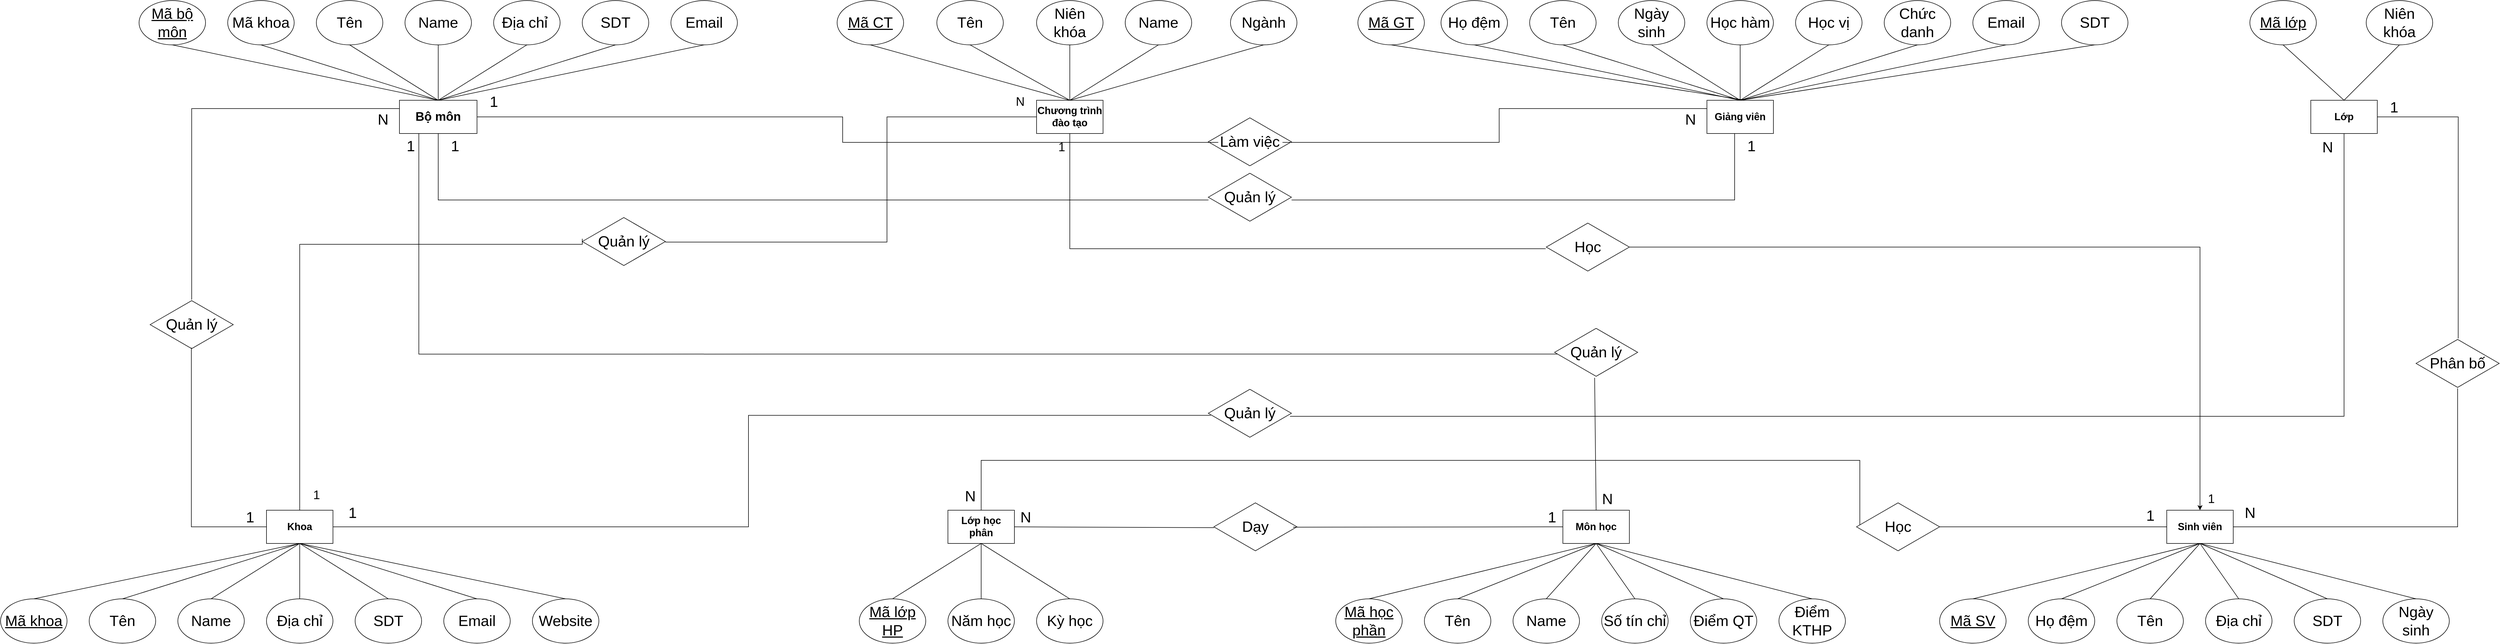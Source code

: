 <mxfile version="24.8.3">
  <diagram name="Page-1" id="62aRSg62YFkbO8juLPEJ">
    <mxGraphModel dx="3520" dy="1872" grid="1" gridSize="10" guides="1" tooltips="1" connect="1" arrows="1" fold="1" page="1" pageScale="1" pageWidth="2336" pageHeight="1654" math="0" shadow="0">
      <root>
        <mxCell id="0" />
        <mxCell id="1" parent="0" />
        <mxCell id="b-f71Pt-lCCgVgtc5k3X-14" value="&lt;h2&gt;Lớp&lt;/h2&gt;" style="rounded=0;whiteSpace=wrap;html=1;" vertex="1" parent="1">
          <mxGeometry x="4260" y="220" width="120" height="60" as="geometry" />
        </mxCell>
        <mxCell id="b-f71Pt-lCCgVgtc5k3X-203" style="edgeStyle=orthogonalEdgeStyle;shape=connector;rounded=0;orthogonalLoop=1;jettySize=auto;html=1;exitX=1;exitY=0.5;exitDx=0;exitDy=0;strokeColor=default;align=center;verticalAlign=middle;fontFamily=Helvetica;fontSize=27;fontColor=default;labelBackgroundColor=default;autosize=1;resizable=0;endArrow=none;endFill=0;" edge="1" parent="1" source="b-f71Pt-lCCgVgtc5k3X-15" target="b-f71Pt-lCCgVgtc5k3X-202">
          <mxGeometry relative="1" as="geometry" />
        </mxCell>
        <mxCell id="b-f71Pt-lCCgVgtc5k3X-211" style="shape=connector;rounded=0;orthogonalLoop=1;jettySize=auto;html=1;exitX=0;exitY=0.5;exitDx=0;exitDy=0;strokeColor=default;align=center;verticalAlign=middle;fontFamily=Helvetica;fontSize=27;fontColor=default;labelBackgroundColor=default;autosize=1;resizable=0;endArrow=none;endFill=0;entryX=0.987;entryY=0.5;entryDx=0;entryDy=0;entryPerimeter=0;" edge="1" parent="1" source="b-f71Pt-lCCgVgtc5k3X-15" target="b-f71Pt-lCCgVgtc5k3X-207">
          <mxGeometry relative="1" as="geometry">
            <mxPoint x="3600" y="990" as="targetPoint" />
          </mxGeometry>
        </mxCell>
        <mxCell id="b-f71Pt-lCCgVgtc5k3X-15" value="&lt;h2&gt;Sinh viên&lt;/h2&gt;" style="rounded=0;whiteSpace=wrap;html=1;" vertex="1" parent="1">
          <mxGeometry x="4000" y="960" width="120" height="60" as="geometry" />
        </mxCell>
        <mxCell id="b-f71Pt-lCCgVgtc5k3X-210" style="shape=connector;rounded=0;orthogonalLoop=1;jettySize=auto;html=1;exitX=0.5;exitY=0;exitDx=0;exitDy=0;strokeColor=default;align=center;verticalAlign=middle;fontFamily=Helvetica;fontSize=27;fontColor=default;labelBackgroundColor=default;autosize=1;resizable=0;endArrow=none;endFill=0;entryX=0.04;entryY=0.544;entryDx=0;entryDy=0;entryPerimeter=0;edgeStyle=orthogonalEdgeStyle;" edge="1" parent="1" source="b-f71Pt-lCCgVgtc5k3X-21" target="b-f71Pt-lCCgVgtc5k3X-207">
          <mxGeometry relative="1" as="geometry">
            <mxPoint x="3420" y="1000" as="targetPoint" />
            <Array as="points">
              <mxPoint x="1860" y="870" />
              <mxPoint x="3446" y="870" />
            </Array>
          </mxGeometry>
        </mxCell>
        <mxCell id="b-f71Pt-lCCgVgtc5k3X-16" value="&lt;h2&gt;Môn học&lt;/h2&gt;" style="rounded=0;whiteSpace=wrap;html=1;" vertex="1" parent="1">
          <mxGeometry x="2910" y="960" width="120" height="60" as="geometry" />
        </mxCell>
        <mxCell id="b-f71Pt-lCCgVgtc5k3X-236" style="edgeStyle=orthogonalEdgeStyle;shape=connector;rounded=0;orthogonalLoop=1;jettySize=auto;html=1;exitX=0;exitY=0.25;exitDx=0;exitDy=0;strokeColor=default;align=center;verticalAlign=middle;fontFamily=Helvetica;fontSize=27;fontColor=default;labelBackgroundColor=default;autosize=1;resizable=0;endArrow=none;endFill=0;" edge="1" parent="1" source="b-f71Pt-lCCgVgtc5k3X-17" target="b-f71Pt-lCCgVgtc5k3X-234">
          <mxGeometry relative="1" as="geometry" />
        </mxCell>
        <mxCell id="b-f71Pt-lCCgVgtc5k3X-17" value="&lt;h1 style=&quot;font-size: 22px;&quot;&gt;Bộ môn&lt;/h1&gt;" style="rounded=0;whiteSpace=wrap;html=1;fontSize=22;" vertex="1" parent="1">
          <mxGeometry x="810" y="220" width="140" height="60" as="geometry" />
        </mxCell>
        <mxCell id="b-f71Pt-lCCgVgtc5k3X-19" value="&lt;h2&gt;Chương trình đào tạo&lt;/h2&gt;" style="rounded=0;whiteSpace=wrap;html=1;" vertex="1" parent="1">
          <mxGeometry x="1960" y="220" width="120" height="60" as="geometry" />
        </mxCell>
        <mxCell id="b-f71Pt-lCCgVgtc5k3X-20" value="&lt;h2&gt;Giảng viên&lt;/h2&gt;" style="rounded=0;whiteSpace=wrap;html=1;" vertex="1" parent="1">
          <mxGeometry x="3170" y="220" width="120" height="60" as="geometry" />
        </mxCell>
        <mxCell id="b-f71Pt-lCCgVgtc5k3X-21" value="&lt;h2&gt;Lớp học phân&lt;/h2&gt;" style="rounded=0;whiteSpace=wrap;html=1;" vertex="1" parent="1">
          <mxGeometry x="1800" y="960" width="120" height="60" as="geometry" />
        </mxCell>
        <mxCell id="b-f71Pt-lCCgVgtc5k3X-22" value="&lt;h2&gt;Khoa&lt;/h2&gt;" style="rounded=0;whiteSpace=wrap;html=1;" vertex="1" parent="1">
          <mxGeometry x="570" y="960" width="120" height="60" as="geometry" />
        </mxCell>
        <mxCell id="b-f71Pt-lCCgVgtc5k3X-24" value="Name" style="ellipse;whiteSpace=wrap;html=1;verticalAlign=middle;fontSize=27;fontStyle=0" vertex="1" parent="1">
          <mxGeometry x="820" y="40" width="120" height="80" as="geometry" />
        </mxCell>
        <mxCell id="b-f71Pt-lCCgVgtc5k3X-49" style="edgeStyle=none;rounded=0;orthogonalLoop=1;jettySize=auto;html=1;exitX=0.5;exitY=1;exitDx=0;exitDy=0;entryX=0.5;entryY=0;entryDx=0;entryDy=0;endArrow=none;endFill=0;startArrow=none;startFill=0;" edge="1" parent="1" source="b-f71Pt-lCCgVgtc5k3X-25" target="b-f71Pt-lCCgVgtc5k3X-17">
          <mxGeometry relative="1" as="geometry" />
        </mxCell>
        <mxCell id="b-f71Pt-lCCgVgtc5k3X-25" value="Mã khoa" style="ellipse;whiteSpace=wrap;html=1;verticalAlign=middle;fontSize=27;fontStyle=0" vertex="1" parent="1">
          <mxGeometry x="500" y="40" width="120" height="80" as="geometry" />
        </mxCell>
        <mxCell id="b-f71Pt-lCCgVgtc5k3X-26" value="Mã bộ môn" style="ellipse;whiteSpace=wrap;html=1;verticalAlign=middle;fontSize=27;fontStyle=4" vertex="1" parent="1">
          <mxGeometry x="340" y="40" width="120" height="80" as="geometry" />
        </mxCell>
        <mxCell id="b-f71Pt-lCCgVgtc5k3X-48" style="edgeStyle=none;rounded=0;orthogonalLoop=1;jettySize=auto;html=1;exitX=0.5;exitY=1;exitDx=0;exitDy=0;endArrow=none;endFill=0;startArrow=none;startFill=0;" edge="1" parent="1" source="b-f71Pt-lCCgVgtc5k3X-27">
          <mxGeometry relative="1" as="geometry">
            <mxPoint x="880" y="220" as="targetPoint" />
          </mxGeometry>
        </mxCell>
        <mxCell id="b-f71Pt-lCCgVgtc5k3X-27" value="Tên" style="ellipse;whiteSpace=wrap;html=1;verticalAlign=middle;fontSize=27;fontStyle=0" vertex="1" parent="1">
          <mxGeometry x="660" y="40" width="120" height="80" as="geometry" />
        </mxCell>
        <mxCell id="b-f71Pt-lCCgVgtc5k3X-28" value="Địa chỉ&amp;nbsp;" style="ellipse;whiteSpace=wrap;html=1;verticalAlign=middle;fontSize=27;fontStyle=0" vertex="1" parent="1">
          <mxGeometry x="980" y="40" width="120" height="80" as="geometry" />
        </mxCell>
        <mxCell id="b-f71Pt-lCCgVgtc5k3X-29" value="Email" style="ellipse;whiteSpace=wrap;html=1;verticalAlign=middle;fontSize=27;fontStyle=0" vertex="1" parent="1">
          <mxGeometry x="1300" y="40" width="120" height="80" as="geometry" />
        </mxCell>
        <mxCell id="b-f71Pt-lCCgVgtc5k3X-47" style="edgeStyle=none;rounded=0;orthogonalLoop=1;jettySize=auto;html=1;exitX=0.5;exitY=1;exitDx=0;exitDy=0;entryX=0.5;entryY=0;entryDx=0;entryDy=0;startArrow=none;startFill=0;endArrow=none;endFill=0;" edge="1" parent="1" source="b-f71Pt-lCCgVgtc5k3X-30" target="b-f71Pt-lCCgVgtc5k3X-17">
          <mxGeometry relative="1" as="geometry" />
        </mxCell>
        <mxCell id="b-f71Pt-lCCgVgtc5k3X-30" value="SDT" style="ellipse;whiteSpace=wrap;html=1;verticalAlign=middle;fontSize=27;fontStyle=0" vertex="1" parent="1">
          <mxGeometry x="1140" y="40" width="120" height="80" as="geometry" />
        </mxCell>
        <mxCell id="b-f71Pt-lCCgVgtc5k3X-41" value="" style="endArrow=none;html=1;rounded=0;entryX=0.5;entryY=1;entryDx=0;entryDy=0;exitX=0.5;exitY=0;exitDx=0;exitDy=0;endFill=0;startArrow=none;startFill=0;" edge="1" parent="1" source="b-f71Pt-lCCgVgtc5k3X-17" target="b-f71Pt-lCCgVgtc5k3X-29">
          <mxGeometry width="50" height="50" relative="1" as="geometry">
            <mxPoint x="1050" y="240" as="sourcePoint" />
            <mxPoint x="1100" y="190" as="targetPoint" />
          </mxGeometry>
        </mxCell>
        <mxCell id="b-f71Pt-lCCgVgtc5k3X-44" value="" style="endArrow=none;html=1;rounded=0;entryX=0.5;entryY=1;entryDx=0;entryDy=0;exitX=0.5;exitY=0;exitDx=0;exitDy=0;endFill=0;startArrow=none;startFill=0;" edge="1" parent="1" source="b-f71Pt-lCCgVgtc5k3X-17" target="b-f71Pt-lCCgVgtc5k3X-24">
          <mxGeometry width="50" height="50" relative="1" as="geometry">
            <mxPoint x="1060" y="310" as="sourcePoint" />
            <mxPoint x="1110" y="260" as="targetPoint" />
          </mxGeometry>
        </mxCell>
        <mxCell id="b-f71Pt-lCCgVgtc5k3X-45" value="" style="endArrow=none;html=1;rounded=0;exitX=0.5;exitY=0;exitDx=0;exitDy=0;entryX=0.5;entryY=1;entryDx=0;entryDy=0;endFill=0;startArrow=none;startFill=0;" edge="1" parent="1" source="b-f71Pt-lCCgVgtc5k3X-17" target="b-f71Pt-lCCgVgtc5k3X-28">
          <mxGeometry width="50" height="50" relative="1" as="geometry">
            <mxPoint x="1020" y="140" as="sourcePoint" />
            <mxPoint x="1070" y="90" as="targetPoint" />
          </mxGeometry>
        </mxCell>
        <mxCell id="b-f71Pt-lCCgVgtc5k3X-50" style="edgeStyle=none;rounded=0;orthogonalLoop=1;jettySize=auto;html=1;exitX=0.5;exitY=1;exitDx=0;exitDy=0;endArrow=none;endFill=0;" edge="1" parent="1" source="b-f71Pt-lCCgVgtc5k3X-26">
          <mxGeometry relative="1" as="geometry">
            <mxPoint x="880" y="220" as="targetPoint" />
          </mxGeometry>
        </mxCell>
        <mxCell id="b-f71Pt-lCCgVgtc5k3X-64" style="edgeStyle=none;rounded=0;orthogonalLoop=1;jettySize=auto;html=1;exitX=0.5;exitY=1;exitDx=0;exitDy=0;entryX=0.5;entryY=0;entryDx=0;entryDy=0;endArrow=none;endFill=0;" edge="1" parent="1" source="b-f71Pt-lCCgVgtc5k3X-54" target="b-f71Pt-lCCgVgtc5k3X-19">
          <mxGeometry relative="1" as="geometry" />
        </mxCell>
        <mxCell id="b-f71Pt-lCCgVgtc5k3X-54" value="Ngành" style="ellipse;whiteSpace=wrap;html=1;fontSize=27;" vertex="1" parent="1">
          <mxGeometry x="2310" y="40" width="120" height="80" as="geometry" />
        </mxCell>
        <mxCell id="b-f71Pt-lCCgVgtc5k3X-58" style="edgeStyle=none;rounded=0;orthogonalLoop=1;jettySize=auto;html=1;exitX=0.5;exitY=1;exitDx=0;exitDy=0;endArrow=none;endFill=0;" edge="1" parent="1" source="b-f71Pt-lCCgVgtc5k3X-55">
          <mxGeometry relative="1" as="geometry">
            <mxPoint x="2020" y="220" as="targetPoint" />
          </mxGeometry>
        </mxCell>
        <mxCell id="b-f71Pt-lCCgVgtc5k3X-55" value="Mã CT" style="ellipse;whiteSpace=wrap;html=1;fontSize=27;fontStyle=4" vertex="1" parent="1">
          <mxGeometry x="1600" y="40" width="120" height="80" as="geometry" />
        </mxCell>
        <mxCell id="b-f71Pt-lCCgVgtc5k3X-63" style="edgeStyle=none;rounded=0;orthogonalLoop=1;jettySize=auto;html=1;exitX=0.5;exitY=1;exitDx=0;exitDy=0;endArrow=none;endFill=0;" edge="1" parent="1" source="b-f71Pt-lCCgVgtc5k3X-56">
          <mxGeometry relative="1" as="geometry">
            <mxPoint x="2020" y="220" as="targetPoint" />
          </mxGeometry>
        </mxCell>
        <mxCell id="b-f71Pt-lCCgVgtc5k3X-56" value="Name" style="ellipse;whiteSpace=wrap;html=1;fontSize=27;" vertex="1" parent="1">
          <mxGeometry x="2120" y="40" width="120" height="80" as="geometry" />
        </mxCell>
        <mxCell id="b-f71Pt-lCCgVgtc5k3X-62" style="edgeStyle=none;rounded=0;orthogonalLoop=1;jettySize=auto;html=1;exitX=0.5;exitY=1;exitDx=0;exitDy=0;entryX=0.5;entryY=0;entryDx=0;entryDy=0;endArrow=none;endFill=0;" edge="1" parent="1" source="b-f71Pt-lCCgVgtc5k3X-57" target="b-f71Pt-lCCgVgtc5k3X-19">
          <mxGeometry relative="1" as="geometry">
            <mxPoint x="1950" y="220" as="targetPoint" />
          </mxGeometry>
        </mxCell>
        <mxCell id="b-f71Pt-lCCgVgtc5k3X-57" value="Tên" style="ellipse;whiteSpace=wrap;html=1;fontSize=27;" vertex="1" parent="1">
          <mxGeometry x="1780" y="40" width="120" height="80" as="geometry" />
        </mxCell>
        <mxCell id="b-f71Pt-lCCgVgtc5k3X-65" value="Học hàm" style="ellipse;whiteSpace=wrap;html=1;fontSize=27;" vertex="1" parent="1">
          <mxGeometry x="3170" y="40" width="120" height="80" as="geometry" />
        </mxCell>
        <mxCell id="b-f71Pt-lCCgVgtc5k3X-66" style="edgeStyle=none;rounded=0;orthogonalLoop=1;jettySize=auto;html=1;exitX=0.5;exitY=1;exitDx=0;exitDy=0;entryX=0.5;entryY=0;entryDx=0;entryDy=0;endArrow=none;endFill=0;startArrow=none;startFill=0;" edge="1" parent="1" source="b-f71Pt-lCCgVgtc5k3X-67">
          <mxGeometry relative="1" as="geometry">
            <mxPoint x="3230" y="220" as="targetPoint" />
          </mxGeometry>
        </mxCell>
        <mxCell id="b-f71Pt-lCCgVgtc5k3X-67" value="Tên" style="ellipse;whiteSpace=wrap;html=1;fontSize=27;" vertex="1" parent="1">
          <mxGeometry x="2850" y="40" width="120" height="80" as="geometry" />
        </mxCell>
        <mxCell id="b-f71Pt-lCCgVgtc5k3X-68" value="Họ đệm" style="ellipse;whiteSpace=wrap;html=1;fontSize=27;" vertex="1" parent="1">
          <mxGeometry x="2690" y="40" width="120" height="80" as="geometry" />
        </mxCell>
        <mxCell id="b-f71Pt-lCCgVgtc5k3X-69" style="edgeStyle=none;rounded=0;orthogonalLoop=1;jettySize=auto;html=1;exitX=0.5;exitY=1;exitDx=0;exitDy=0;endArrow=none;endFill=0;startArrow=none;startFill=0;" edge="1" parent="1" source="b-f71Pt-lCCgVgtc5k3X-70">
          <mxGeometry relative="1" as="geometry">
            <mxPoint x="3230" y="220" as="targetPoint" />
          </mxGeometry>
        </mxCell>
        <mxCell id="b-f71Pt-lCCgVgtc5k3X-70" value="Ngày sinh" style="ellipse;whiteSpace=wrap;html=1;fontSize=27;" vertex="1" parent="1">
          <mxGeometry x="3010" y="40" width="120" height="80" as="geometry" />
        </mxCell>
        <mxCell id="b-f71Pt-lCCgVgtc5k3X-71" value="Học vị" style="ellipse;whiteSpace=wrap;html=1;fontSize=27;" vertex="1" parent="1">
          <mxGeometry x="3330" y="40" width="120" height="80" as="geometry" />
        </mxCell>
        <mxCell id="b-f71Pt-lCCgVgtc5k3X-72" value="Email" style="ellipse;whiteSpace=wrap;html=1;fontSize=27;" vertex="1" parent="1">
          <mxGeometry x="3650" y="40" width="120" height="80" as="geometry" />
        </mxCell>
        <mxCell id="b-f71Pt-lCCgVgtc5k3X-73" style="edgeStyle=none;rounded=0;orthogonalLoop=1;jettySize=auto;html=1;exitX=0.5;exitY=1;exitDx=0;exitDy=0;entryX=0.5;entryY=0;entryDx=0;entryDy=0;startArrow=none;startFill=0;endArrow=none;endFill=0;" edge="1" parent="1" source="b-f71Pt-lCCgVgtc5k3X-74">
          <mxGeometry relative="1" as="geometry">
            <mxPoint x="3230" y="220" as="targetPoint" />
          </mxGeometry>
        </mxCell>
        <mxCell id="b-f71Pt-lCCgVgtc5k3X-74" value="Chức danh" style="ellipse;whiteSpace=wrap;html=1;fontSize=27;" vertex="1" parent="1">
          <mxGeometry x="3490" y="40" width="120" height="80" as="geometry" />
        </mxCell>
        <mxCell id="b-f71Pt-lCCgVgtc5k3X-75" value="" style="endArrow=none;html=1;rounded=0;entryX=0.5;entryY=1;entryDx=0;entryDy=0;exitX=0.5;exitY=0;exitDx=0;exitDy=0;endFill=0;startArrow=none;startFill=0;" edge="1" parent="1" target="b-f71Pt-lCCgVgtc5k3X-72">
          <mxGeometry width="50" height="50" relative="1" as="geometry">
            <mxPoint x="3230" y="220" as="sourcePoint" />
            <mxPoint x="3450" y="190" as="targetPoint" />
          </mxGeometry>
        </mxCell>
        <mxCell id="b-f71Pt-lCCgVgtc5k3X-76" value="" style="endArrow=none;html=1;rounded=0;entryX=0.5;entryY=1;entryDx=0;entryDy=0;exitX=0.5;exitY=0;exitDx=0;exitDy=0;endFill=0;startArrow=none;startFill=0;" edge="1" parent="1" target="b-f71Pt-lCCgVgtc5k3X-65">
          <mxGeometry width="50" height="50" relative="1" as="geometry">
            <mxPoint x="3230" y="220" as="sourcePoint" />
            <mxPoint x="3460" y="260" as="targetPoint" />
          </mxGeometry>
        </mxCell>
        <mxCell id="b-f71Pt-lCCgVgtc5k3X-77" value="" style="endArrow=none;html=1;rounded=0;exitX=0.5;exitY=0;exitDx=0;exitDy=0;entryX=0.5;entryY=1;entryDx=0;entryDy=0;endFill=0;startArrow=none;startFill=0;" edge="1" parent="1" target="b-f71Pt-lCCgVgtc5k3X-71">
          <mxGeometry width="50" height="50" relative="1" as="geometry">
            <mxPoint x="3230" y="220" as="sourcePoint" />
            <mxPoint x="3420" y="90" as="targetPoint" />
          </mxGeometry>
        </mxCell>
        <mxCell id="b-f71Pt-lCCgVgtc5k3X-78" style="edgeStyle=none;rounded=0;orthogonalLoop=1;jettySize=auto;html=1;exitX=0.5;exitY=1;exitDx=0;exitDy=0;endArrow=none;endFill=0;" edge="1" parent="1" source="b-f71Pt-lCCgVgtc5k3X-68">
          <mxGeometry relative="1" as="geometry">
            <mxPoint x="3230" y="220" as="targetPoint" />
          </mxGeometry>
        </mxCell>
        <mxCell id="b-f71Pt-lCCgVgtc5k3X-82" style="edgeStyle=none;rounded=0;orthogonalLoop=1;jettySize=auto;html=1;exitX=0.5;exitY=1;exitDx=0;exitDy=0;endArrow=none;endFill=0;" edge="1" parent="1" source="b-f71Pt-lCCgVgtc5k3X-79">
          <mxGeometry relative="1" as="geometry">
            <mxPoint x="3230" y="220" as="targetPoint" />
          </mxGeometry>
        </mxCell>
        <mxCell id="b-f71Pt-lCCgVgtc5k3X-79" value="SDT" style="ellipse;whiteSpace=wrap;html=1;fontSize=27;" vertex="1" parent="1">
          <mxGeometry x="3810" y="40" width="120" height="80" as="geometry" />
        </mxCell>
        <mxCell id="b-f71Pt-lCCgVgtc5k3X-81" style="edgeStyle=none;rounded=0;orthogonalLoop=1;jettySize=auto;html=1;exitX=0.5;exitY=1;exitDx=0;exitDy=0;endArrow=none;endFill=0;" edge="1" parent="1" source="b-f71Pt-lCCgVgtc5k3X-80">
          <mxGeometry relative="1" as="geometry">
            <mxPoint x="3240" y="220" as="targetPoint" />
          </mxGeometry>
        </mxCell>
        <mxCell id="b-f71Pt-lCCgVgtc5k3X-80" value="Mã GT" style="ellipse;whiteSpace=wrap;html=1;fontSize=27;fontStyle=4" vertex="1" parent="1">
          <mxGeometry x="2540" y="40" width="120" height="80" as="geometry" />
        </mxCell>
        <mxCell id="b-f71Pt-lCCgVgtc5k3X-113" value="Địa chỉ" style="ellipse;whiteSpace=wrap;html=1;fontSize=27;" vertex="1" parent="1">
          <mxGeometry x="570" y="1120" width="120" height="80" as="geometry" />
        </mxCell>
        <mxCell id="b-f71Pt-lCCgVgtc5k3X-114" style="edgeStyle=none;rounded=0;orthogonalLoop=1;jettySize=auto;html=1;exitX=0.5;exitY=0;exitDx=0;exitDy=0;entryX=0.5;entryY=0;entryDx=0;entryDy=0;endArrow=none;endFill=0;startArrow=none;startFill=0;" edge="1" parent="1" source="b-f71Pt-lCCgVgtc5k3X-115">
          <mxGeometry relative="1" as="geometry">
            <mxPoint x="630" y="1020" as="targetPoint" />
          </mxGeometry>
        </mxCell>
        <mxCell id="b-f71Pt-lCCgVgtc5k3X-115" value="Tên" style="ellipse;whiteSpace=wrap;html=1;fontSize=27;" vertex="1" parent="1">
          <mxGeometry x="250" y="1120" width="120" height="80" as="geometry" />
        </mxCell>
        <mxCell id="b-f71Pt-lCCgVgtc5k3X-116" value="Mã khoa" style="ellipse;whiteSpace=wrap;html=1;fontSize=27;fontStyle=4" vertex="1" parent="1">
          <mxGeometry x="90" y="1120" width="120" height="80" as="geometry" />
        </mxCell>
        <mxCell id="b-f71Pt-lCCgVgtc5k3X-117" style="edgeStyle=none;rounded=0;orthogonalLoop=1;jettySize=auto;html=1;exitX=0.5;exitY=0;exitDx=0;exitDy=0;endArrow=none;endFill=0;startArrow=none;startFill=0;" edge="1" parent="1" source="b-f71Pt-lCCgVgtc5k3X-118">
          <mxGeometry relative="1" as="geometry">
            <mxPoint x="630" y="1020" as="targetPoint" />
          </mxGeometry>
        </mxCell>
        <mxCell id="b-f71Pt-lCCgVgtc5k3X-118" value="Name" style="ellipse;whiteSpace=wrap;html=1;fontSize=27;" vertex="1" parent="1">
          <mxGeometry x="410" y="1120" width="120" height="80" as="geometry" />
        </mxCell>
        <mxCell id="b-f71Pt-lCCgVgtc5k3X-119" value="SDT" style="ellipse;whiteSpace=wrap;html=1;fontSize=27;" vertex="1" parent="1">
          <mxGeometry x="730" y="1120" width="120" height="80" as="geometry" />
        </mxCell>
        <mxCell id="b-f71Pt-lCCgVgtc5k3X-120" value="Website" style="ellipse;whiteSpace=wrap;html=1;fontSize=27;" vertex="1" parent="1">
          <mxGeometry x="1050" y="1120" width="120" height="80" as="geometry" />
        </mxCell>
        <mxCell id="b-f71Pt-lCCgVgtc5k3X-121" style="edgeStyle=none;rounded=0;orthogonalLoop=1;jettySize=auto;html=1;exitX=0.5;exitY=0;exitDx=0;exitDy=0;entryX=0.5;entryY=0;entryDx=0;entryDy=0;startArrow=none;startFill=0;endArrow=none;endFill=0;" edge="1" parent="1" source="b-f71Pt-lCCgVgtc5k3X-122">
          <mxGeometry relative="1" as="geometry">
            <mxPoint x="630" y="1020" as="targetPoint" />
          </mxGeometry>
        </mxCell>
        <mxCell id="b-f71Pt-lCCgVgtc5k3X-122" value="Email" style="ellipse;whiteSpace=wrap;html=1;fontSize=27;" vertex="1" parent="1">
          <mxGeometry x="890" y="1120" width="120" height="80" as="geometry" />
        </mxCell>
        <mxCell id="b-f71Pt-lCCgVgtc5k3X-123" value="" style="endArrow=none;html=1;rounded=0;entryX=0.5;entryY=0;entryDx=0;entryDy=0;exitX=0.5;exitY=0;exitDx=0;exitDy=0;endFill=0;startArrow=none;startFill=0;" edge="1" parent="1" target="b-f71Pt-lCCgVgtc5k3X-120">
          <mxGeometry width="50" height="50" relative="1" as="geometry">
            <mxPoint x="630" y="1020" as="sourcePoint" />
            <mxPoint x="850" y="990" as="targetPoint" />
          </mxGeometry>
        </mxCell>
        <mxCell id="b-f71Pt-lCCgVgtc5k3X-124" value="" style="endArrow=none;html=1;rounded=0;exitX=0.5;exitY=0;exitDx=0;exitDy=0;endFill=0;startArrow=none;startFill=0;" edge="1" parent="1">
          <mxGeometry width="50" height="50" relative="1" as="geometry">
            <mxPoint x="630" y="1020" as="sourcePoint" />
            <mxPoint x="630" y="1120" as="targetPoint" />
          </mxGeometry>
        </mxCell>
        <mxCell id="b-f71Pt-lCCgVgtc5k3X-125" value="" style="endArrow=none;html=1;rounded=0;exitX=0.5;exitY=0;exitDx=0;exitDy=0;entryX=0.5;entryY=0;entryDx=0;entryDy=0;endFill=0;startArrow=none;startFill=0;" edge="1" parent="1" target="b-f71Pt-lCCgVgtc5k3X-119">
          <mxGeometry width="50" height="50" relative="1" as="geometry">
            <mxPoint x="630" y="1020" as="sourcePoint" />
            <mxPoint x="820" y="890" as="targetPoint" />
          </mxGeometry>
        </mxCell>
        <mxCell id="b-f71Pt-lCCgVgtc5k3X-126" style="edgeStyle=none;rounded=0;orthogonalLoop=1;jettySize=auto;html=1;exitX=0.5;exitY=0;exitDx=0;exitDy=0;endArrow=none;endFill=0;" edge="1" parent="1" source="b-f71Pt-lCCgVgtc5k3X-116">
          <mxGeometry relative="1" as="geometry">
            <mxPoint x="630" y="1020" as="targetPoint" />
          </mxGeometry>
        </mxCell>
        <mxCell id="b-f71Pt-lCCgVgtc5k3X-130" style="edgeStyle=none;rounded=0;orthogonalLoop=1;jettySize=auto;html=1;exitX=0.5;exitY=1;exitDx=0;exitDy=0;endArrow=none;endFill=0;" edge="1" parent="1" source="b-f71Pt-lCCgVgtc5k3X-131">
          <mxGeometry relative="1" as="geometry">
            <mxPoint x="4320" y="220" as="targetPoint" />
          </mxGeometry>
        </mxCell>
        <mxCell id="b-f71Pt-lCCgVgtc5k3X-131" value="Niên khóa" style="ellipse;whiteSpace=wrap;html=1;fontSize=27;" vertex="1" parent="1">
          <mxGeometry x="4360" y="40" width="120" height="80" as="geometry" />
        </mxCell>
        <mxCell id="b-f71Pt-lCCgVgtc5k3X-132" style="edgeStyle=none;rounded=0;orthogonalLoop=1;jettySize=auto;html=1;exitX=0.5;exitY=1;exitDx=0;exitDy=0;entryX=0.5;entryY=0;entryDx=0;entryDy=0;endArrow=none;endFill=0;" edge="1" parent="1" source="b-f71Pt-lCCgVgtc5k3X-133">
          <mxGeometry relative="1" as="geometry">
            <mxPoint x="4320" y="220" as="targetPoint" />
          </mxGeometry>
        </mxCell>
        <mxCell id="b-f71Pt-lCCgVgtc5k3X-133" value="Mã lớp" style="ellipse;whiteSpace=wrap;html=1;fontSize=27;fontStyle=4" vertex="1" parent="1">
          <mxGeometry x="4150" y="40" width="120" height="80" as="geometry" />
        </mxCell>
        <mxCell id="b-f71Pt-lCCgVgtc5k3X-140" value="Năm học" style="ellipse;whiteSpace=wrap;html=1;fontSize=27;" vertex="1" parent="1">
          <mxGeometry x="1800" y="1120" width="120" height="80" as="geometry" />
        </mxCell>
        <mxCell id="b-f71Pt-lCCgVgtc5k3X-141" style="edgeStyle=none;rounded=0;orthogonalLoop=1;jettySize=auto;html=1;exitX=0.5;exitY=0;exitDx=0;exitDy=0;endArrow=none;endFill=0;startArrow=none;startFill=0;" edge="1" parent="1" source="b-f71Pt-lCCgVgtc5k3X-142">
          <mxGeometry relative="1" as="geometry">
            <mxPoint x="1860" y="1020" as="targetPoint" />
          </mxGeometry>
        </mxCell>
        <mxCell id="b-f71Pt-lCCgVgtc5k3X-142" value="Mã lớp HP" style="ellipse;whiteSpace=wrap;html=1;fontSize=27;fontStyle=4" vertex="1" parent="1">
          <mxGeometry x="1640" y="1120" width="120" height="80" as="geometry" />
        </mxCell>
        <mxCell id="b-f71Pt-lCCgVgtc5k3X-143" value="Kỳ học" style="ellipse;whiteSpace=wrap;html=1;fontSize=27;" vertex="1" parent="1">
          <mxGeometry x="1960" y="1120" width="120" height="80" as="geometry" />
        </mxCell>
        <mxCell id="b-f71Pt-lCCgVgtc5k3X-144" value="" style="endArrow=none;html=1;rounded=0;exitX=0.5;exitY=0;exitDx=0;exitDy=0;endFill=0;startArrow=none;startFill=0;" edge="1" parent="1">
          <mxGeometry width="50" height="50" relative="1" as="geometry">
            <mxPoint x="1860" y="1020" as="sourcePoint" />
            <mxPoint x="1860" y="1120" as="targetPoint" />
          </mxGeometry>
        </mxCell>
        <mxCell id="b-f71Pt-lCCgVgtc5k3X-145" value="" style="endArrow=none;html=1;rounded=0;exitX=0.5;exitY=0;exitDx=0;exitDy=0;entryX=0.5;entryY=0;entryDx=0;entryDy=0;endFill=0;startArrow=none;startFill=0;" edge="1" parent="1" target="b-f71Pt-lCCgVgtc5k3X-143">
          <mxGeometry width="50" height="50" relative="1" as="geometry">
            <mxPoint x="1860" y="1020" as="sourcePoint" />
            <mxPoint x="2050" y="890" as="targetPoint" />
          </mxGeometry>
        </mxCell>
        <mxCell id="b-f71Pt-lCCgVgtc5k3X-147" style="edgeStyle=none;rounded=0;orthogonalLoop=1;jettySize=auto;html=1;exitX=0.5;exitY=0;exitDx=0;exitDy=0;entryX=0.5;entryY=0;entryDx=0;entryDy=0;endArrow=none;endFill=0;startArrow=none;startFill=0;" edge="1" parent="1" source="b-f71Pt-lCCgVgtc5k3X-148">
          <mxGeometry relative="1" as="geometry">
            <mxPoint x="2970" y="1020" as="targetPoint" />
          </mxGeometry>
        </mxCell>
        <mxCell id="b-f71Pt-lCCgVgtc5k3X-148" value="Tên" style="ellipse;whiteSpace=wrap;html=1;fontSize=27;" vertex="1" parent="1">
          <mxGeometry x="2660" y="1120" width="120" height="80" as="geometry" />
        </mxCell>
        <mxCell id="b-f71Pt-lCCgVgtc5k3X-149" value="Mã học phần" style="ellipse;whiteSpace=wrap;html=1;fontSize=27;fontStyle=4" vertex="1" parent="1">
          <mxGeometry x="2500" y="1120" width="120" height="80" as="geometry" />
        </mxCell>
        <mxCell id="b-f71Pt-lCCgVgtc5k3X-150" style="edgeStyle=none;rounded=0;orthogonalLoop=1;jettySize=auto;html=1;exitX=0.5;exitY=0;exitDx=0;exitDy=0;endArrow=none;endFill=0;startArrow=none;startFill=0;" edge="1" parent="1" source="b-f71Pt-lCCgVgtc5k3X-151">
          <mxGeometry relative="1" as="geometry">
            <mxPoint x="2970" y="1020" as="targetPoint" />
          </mxGeometry>
        </mxCell>
        <mxCell id="b-f71Pt-lCCgVgtc5k3X-151" value="Name" style="ellipse;whiteSpace=wrap;html=1;fontSize=27;" vertex="1" parent="1">
          <mxGeometry x="2820" y="1120" width="120" height="80" as="geometry" />
        </mxCell>
        <mxCell id="b-f71Pt-lCCgVgtc5k3X-152" value="Số tín chỉ" style="ellipse;whiteSpace=wrap;html=1;fontSize=27;" vertex="1" parent="1">
          <mxGeometry x="2980" y="1120" width="120" height="80" as="geometry" />
        </mxCell>
        <mxCell id="b-f71Pt-lCCgVgtc5k3X-153" value="Điểm KTHP" style="ellipse;whiteSpace=wrap;html=1;fontSize=27;" vertex="1" parent="1">
          <mxGeometry x="3300" y="1120" width="120" height="80" as="geometry" />
        </mxCell>
        <mxCell id="b-f71Pt-lCCgVgtc5k3X-154" style="edgeStyle=none;rounded=0;orthogonalLoop=1;jettySize=auto;html=1;exitX=0.5;exitY=0;exitDx=0;exitDy=0;entryX=0.5;entryY=0;entryDx=0;entryDy=0;startArrow=none;startFill=0;endArrow=none;endFill=0;" edge="1" parent="1" source="b-f71Pt-lCCgVgtc5k3X-155">
          <mxGeometry relative="1" as="geometry">
            <mxPoint x="2970" y="1020" as="targetPoint" />
          </mxGeometry>
        </mxCell>
        <mxCell id="b-f71Pt-lCCgVgtc5k3X-155" value="Điểm QT" style="ellipse;whiteSpace=wrap;html=1;fontSize=27;" vertex="1" parent="1">
          <mxGeometry x="3140" y="1120" width="120" height="80" as="geometry" />
        </mxCell>
        <mxCell id="b-f71Pt-lCCgVgtc5k3X-156" value="" style="endArrow=none;html=1;rounded=0;entryX=0.5;entryY=0;entryDx=0;entryDy=0;exitX=0.5;exitY=0;exitDx=0;exitDy=0;endFill=0;startArrow=none;startFill=0;" edge="1" parent="1" target="b-f71Pt-lCCgVgtc5k3X-153">
          <mxGeometry width="50" height="50" relative="1" as="geometry">
            <mxPoint x="2970" y="1020" as="sourcePoint" />
            <mxPoint x="3190" y="990" as="targetPoint" />
          </mxGeometry>
        </mxCell>
        <mxCell id="b-f71Pt-lCCgVgtc5k3X-158" value="" style="endArrow=none;html=1;rounded=0;exitX=0.5;exitY=0;exitDx=0;exitDy=0;entryX=0.5;entryY=0;entryDx=0;entryDy=0;endFill=0;startArrow=none;startFill=0;" edge="1" parent="1" target="b-f71Pt-lCCgVgtc5k3X-152">
          <mxGeometry width="50" height="50" relative="1" as="geometry">
            <mxPoint x="2970" y="1020" as="sourcePoint" />
            <mxPoint x="3160" y="890" as="targetPoint" />
          </mxGeometry>
        </mxCell>
        <mxCell id="b-f71Pt-lCCgVgtc5k3X-159" style="edgeStyle=none;rounded=0;orthogonalLoop=1;jettySize=auto;html=1;exitX=0.5;exitY=0;exitDx=0;exitDy=0;endArrow=none;endFill=0;" edge="1" parent="1" source="b-f71Pt-lCCgVgtc5k3X-149">
          <mxGeometry relative="1" as="geometry">
            <mxPoint x="2970" y="1020" as="targetPoint" />
          </mxGeometry>
        </mxCell>
        <mxCell id="b-f71Pt-lCCgVgtc5k3X-160" style="edgeStyle=none;rounded=0;orthogonalLoop=1;jettySize=auto;html=1;exitX=0.5;exitY=0;exitDx=0;exitDy=0;entryX=0.5;entryY=0;entryDx=0;entryDy=0;endArrow=none;endFill=0;startArrow=none;startFill=0;" edge="1" parent="1" source="b-f71Pt-lCCgVgtc5k3X-161">
          <mxGeometry relative="1" as="geometry">
            <mxPoint x="4060" y="1020" as="targetPoint" />
          </mxGeometry>
        </mxCell>
        <mxCell id="b-f71Pt-lCCgVgtc5k3X-161" value="Họ đệm" style="ellipse;whiteSpace=wrap;html=1;fontSize=27;" vertex="1" parent="1">
          <mxGeometry x="3750" y="1120" width="120" height="80" as="geometry" />
        </mxCell>
        <mxCell id="b-f71Pt-lCCgVgtc5k3X-162" value="Mã SV" style="ellipse;whiteSpace=wrap;html=1;fontSize=27;fontStyle=4" vertex="1" parent="1">
          <mxGeometry x="3590" y="1120" width="120" height="80" as="geometry" />
        </mxCell>
        <mxCell id="b-f71Pt-lCCgVgtc5k3X-163" style="edgeStyle=none;rounded=0;orthogonalLoop=1;jettySize=auto;html=1;exitX=0.5;exitY=0;exitDx=0;exitDy=0;endArrow=none;endFill=0;startArrow=none;startFill=0;" edge="1" parent="1" source="b-f71Pt-lCCgVgtc5k3X-164">
          <mxGeometry relative="1" as="geometry">
            <mxPoint x="4060" y="1020" as="targetPoint" />
          </mxGeometry>
        </mxCell>
        <mxCell id="b-f71Pt-lCCgVgtc5k3X-164" value="Tên" style="ellipse;whiteSpace=wrap;html=1;fontSize=27;" vertex="1" parent="1">
          <mxGeometry x="3910" y="1120" width="120" height="80" as="geometry" />
        </mxCell>
        <mxCell id="b-f71Pt-lCCgVgtc5k3X-165" value="Địa chỉ" style="ellipse;whiteSpace=wrap;html=1;fontSize=27;" vertex="1" parent="1">
          <mxGeometry x="4070" y="1120" width="120" height="80" as="geometry" />
        </mxCell>
        <mxCell id="b-f71Pt-lCCgVgtc5k3X-166" value="Ngày sinh" style="ellipse;whiteSpace=wrap;html=1;fontSize=27;" vertex="1" parent="1">
          <mxGeometry x="4390" y="1120" width="120" height="80" as="geometry" />
        </mxCell>
        <mxCell id="b-f71Pt-lCCgVgtc5k3X-167" style="edgeStyle=none;rounded=0;orthogonalLoop=1;jettySize=auto;html=1;exitX=0.5;exitY=0;exitDx=0;exitDy=0;entryX=0.5;entryY=0;entryDx=0;entryDy=0;startArrow=none;startFill=0;endArrow=none;endFill=0;" edge="1" parent="1" source="b-f71Pt-lCCgVgtc5k3X-168">
          <mxGeometry relative="1" as="geometry">
            <mxPoint x="4060" y="1020" as="targetPoint" />
          </mxGeometry>
        </mxCell>
        <mxCell id="b-f71Pt-lCCgVgtc5k3X-168" value="SDT" style="ellipse;whiteSpace=wrap;html=1;fontSize=27;" vertex="1" parent="1">
          <mxGeometry x="4230" y="1120" width="120" height="80" as="geometry" />
        </mxCell>
        <mxCell id="b-f71Pt-lCCgVgtc5k3X-169" value="" style="endArrow=none;html=1;rounded=0;entryX=0.5;entryY=0;entryDx=0;entryDy=0;exitX=0.5;exitY=0;exitDx=0;exitDy=0;endFill=0;startArrow=none;startFill=0;" edge="1" parent="1" target="b-f71Pt-lCCgVgtc5k3X-166">
          <mxGeometry width="50" height="50" relative="1" as="geometry">
            <mxPoint x="4060" y="1020" as="sourcePoint" />
            <mxPoint x="4280" y="990" as="targetPoint" />
          </mxGeometry>
        </mxCell>
        <mxCell id="b-f71Pt-lCCgVgtc5k3X-170" value="" style="endArrow=none;html=1;rounded=0;exitX=0.5;exitY=0;exitDx=0;exitDy=0;entryX=0.5;entryY=0;entryDx=0;entryDy=0;endFill=0;startArrow=none;startFill=0;" edge="1" parent="1" target="b-f71Pt-lCCgVgtc5k3X-165">
          <mxGeometry width="50" height="50" relative="1" as="geometry">
            <mxPoint x="4060" y="1020" as="sourcePoint" />
            <mxPoint x="4250" y="890" as="targetPoint" />
          </mxGeometry>
        </mxCell>
        <mxCell id="b-f71Pt-lCCgVgtc5k3X-171" style="edgeStyle=none;rounded=0;orthogonalLoop=1;jettySize=auto;html=1;exitX=0.5;exitY=0;exitDx=0;exitDy=0;endArrow=none;endFill=0;" edge="1" parent="1" source="b-f71Pt-lCCgVgtc5k3X-162">
          <mxGeometry relative="1" as="geometry">
            <mxPoint x="4060" y="1020" as="targetPoint" />
          </mxGeometry>
        </mxCell>
        <mxCell id="b-f71Pt-lCCgVgtc5k3X-174" value="" style="edgeStyle=none;rounded=0;orthogonalLoop=1;jettySize=auto;html=1;endArrow=none;endFill=0;" edge="1" parent="1" source="b-f71Pt-lCCgVgtc5k3X-173" target="b-f71Pt-lCCgVgtc5k3X-19">
          <mxGeometry relative="1" as="geometry" />
        </mxCell>
        <mxCell id="b-f71Pt-lCCgVgtc5k3X-173" value="Niên khóa" style="ellipse;whiteSpace=wrap;html=1;fontSize=27;" vertex="1" parent="1">
          <mxGeometry x="1960" y="40" width="120" height="80" as="geometry" />
        </mxCell>
        <mxCell id="b-f71Pt-lCCgVgtc5k3X-177" style="edgeStyle=orthogonalEdgeStyle;rounded=0;orthogonalLoop=1;jettySize=auto;html=1;exitX=1;exitY=0.5;exitDx=0;exitDy=0;entryX=0.5;entryY=0;entryDx=0;entryDy=0;" edge="1" parent="1" source="b-f71Pt-lCCgVgtc5k3X-178" target="b-f71Pt-lCCgVgtc5k3X-15">
          <mxGeometry relative="1" as="geometry">
            <mxPoint x="2680" y="600" as="sourcePoint" />
          </mxGeometry>
        </mxCell>
        <mxCell id="b-f71Pt-lCCgVgtc5k3X-178" value="Học" style="html=1;whiteSpace=wrap;aspect=fixed;shape=isoRectangle;fontSize=27;" vertex="1" parent="1">
          <mxGeometry x="2880" y="440" width="150" height="90" as="geometry" />
        </mxCell>
        <mxCell id="b-f71Pt-lCCgVgtc5k3X-181" value="1" style="text;html=1;align=center;verticalAlign=middle;resizable=0;points=[];autosize=1;strokeColor=none;fillColor=none;fontSize=22;" vertex="1" parent="1">
          <mxGeometry x="1985" y="285" width="40" height="40" as="geometry" />
        </mxCell>
        <mxCell id="b-f71Pt-lCCgVgtc5k3X-182" value="1" style="text;html=1;align=center;verticalAlign=middle;resizable=0;points=[];autosize=1;strokeColor=none;fillColor=none;fontSize=22;" vertex="1" parent="1">
          <mxGeometry x="4060" y="920" width="40" height="40" as="geometry" />
        </mxCell>
        <mxCell id="b-f71Pt-lCCgVgtc5k3X-183" value="Quản lý" style="html=1;whiteSpace=wrap;aspect=fixed;shape=isoRectangle;fontSize=27;" vertex="1" parent="1">
          <mxGeometry x="1140" y="430" width="150" height="90" as="geometry" />
        </mxCell>
        <mxCell id="b-f71Pt-lCCgVgtc5k3X-185" style="edgeStyle=orthogonalEdgeStyle;rounded=0;orthogonalLoop=1;jettySize=auto;html=1;exitX=0;exitY=0.5;exitDx=0;exitDy=0;entryX=1;entryY=0.511;entryDx=0;entryDy=0;entryPerimeter=0;endArrow=none;endFill=0;" edge="1" parent="1" source="b-f71Pt-lCCgVgtc5k3X-19" target="b-f71Pt-lCCgVgtc5k3X-183">
          <mxGeometry relative="1" as="geometry">
            <Array as="points">
              <mxPoint x="1690" y="250" />
              <mxPoint x="1690" y="476" />
            </Array>
          </mxGeometry>
        </mxCell>
        <mxCell id="b-f71Pt-lCCgVgtc5k3X-186" value="1" style="text;html=1;align=center;verticalAlign=middle;resizable=0;points=[];autosize=1;strokeColor=none;fillColor=none;fontFamily=Helvetica;fontSize=22;fontColor=default;" vertex="1" parent="1">
          <mxGeometry x="640" y="913" width="40" height="40" as="geometry" />
        </mxCell>
        <mxCell id="b-f71Pt-lCCgVgtc5k3X-187" value="N" style="text;html=1;align=center;verticalAlign=middle;resizable=0;points=[];autosize=1;strokeColor=none;fillColor=none;fontFamily=Helvetica;fontSize=22;fontColor=default;" vertex="1" parent="1">
          <mxGeometry x="1910" y="203" width="40" height="40" as="geometry" />
        </mxCell>
        <mxCell id="b-f71Pt-lCCgVgtc5k3X-191" style="edgeStyle=orthogonalEdgeStyle;shape=connector;rounded=0;orthogonalLoop=1;jettySize=auto;html=1;exitX=0.5;exitY=1;exitDx=0;exitDy=0;entryX=-0.007;entryY=0.533;entryDx=0;entryDy=0;entryPerimeter=0;strokeColor=default;align=center;verticalAlign=middle;fontFamily=Helvetica;fontSize=22;fontColor=default;labelBackgroundColor=default;autosize=1;resizable=0;endArrow=none;endFill=0;" edge="1" parent="1" source="b-f71Pt-lCCgVgtc5k3X-19" target="b-f71Pt-lCCgVgtc5k3X-178">
          <mxGeometry relative="1" as="geometry" />
        </mxCell>
        <mxCell id="b-f71Pt-lCCgVgtc5k3X-195" value="Quản lý" style="html=1;whiteSpace=wrap;aspect=fixed;shape=isoRectangle;strokeColor=default;align=center;verticalAlign=middle;fontFamily=Helvetica;fontSize=27;fontColor=default;fillColor=default;" vertex="1" parent="1">
          <mxGeometry x="2270" y="740" width="150" height="90" as="geometry" />
        </mxCell>
        <mxCell id="b-f71Pt-lCCgVgtc5k3X-196" style="edgeStyle=orthogonalEdgeStyle;shape=connector;rounded=0;orthogonalLoop=1;jettySize=auto;html=1;exitX=0.5;exitY=0;exitDx=0;exitDy=0;entryX=0;entryY=0.444;entryDx=0;entryDy=0;entryPerimeter=0;strokeColor=default;align=center;verticalAlign=middle;fontFamily=Helvetica;fontSize=27;fontColor=default;labelBackgroundColor=default;autosize=1;resizable=0;endArrow=none;endFill=0;" edge="1" parent="1" source="b-f71Pt-lCCgVgtc5k3X-22" target="b-f71Pt-lCCgVgtc5k3X-183">
          <mxGeometry relative="1" as="geometry">
            <Array as="points">
              <mxPoint x="630" y="480" />
              <mxPoint x="1140" y="480" />
            </Array>
          </mxGeometry>
        </mxCell>
        <mxCell id="b-f71Pt-lCCgVgtc5k3X-197" style="edgeStyle=orthogonalEdgeStyle;shape=connector;rounded=0;orthogonalLoop=1;jettySize=auto;html=1;exitX=1;exitY=0.5;exitDx=0;exitDy=0;strokeColor=default;align=center;verticalAlign=middle;fontFamily=Helvetica;fontSize=27;fontColor=default;labelBackgroundColor=default;autosize=1;resizable=0;endArrow=none;endFill=0;entryX=0.03;entryY=0.541;entryDx=0;entryDy=0;entryPerimeter=0;" edge="1" parent="1" source="b-f71Pt-lCCgVgtc5k3X-22" target="b-f71Pt-lCCgVgtc5k3X-195">
          <mxGeometry relative="1" as="geometry">
            <mxPoint x="2270" y="828" as="targetPoint" />
            <Array as="points">
              <mxPoint x="1440" y="990" />
              <mxPoint x="1440" y="789" />
            </Array>
          </mxGeometry>
        </mxCell>
        <mxCell id="b-f71Pt-lCCgVgtc5k3X-198" style="edgeStyle=orthogonalEdgeStyle;shape=connector;rounded=0;orthogonalLoop=1;jettySize=auto;html=1;exitX=0.5;exitY=1;exitDx=0;exitDy=0;entryX=0.983;entryY=0.561;entryDx=0;entryDy=0;entryPerimeter=0;strokeColor=default;align=center;verticalAlign=middle;fontFamily=Helvetica;fontSize=27;fontColor=default;labelBackgroundColor=default;autosize=1;resizable=0;endArrow=none;endFill=0;" edge="1" parent="1" source="b-f71Pt-lCCgVgtc5k3X-14" target="b-f71Pt-lCCgVgtc5k3X-195">
          <mxGeometry relative="1" as="geometry">
            <Array as="points">
              <mxPoint x="4320" y="790" />
            </Array>
          </mxGeometry>
        </mxCell>
        <mxCell id="b-f71Pt-lCCgVgtc5k3X-199" value="1" style="text;html=1;align=center;verticalAlign=middle;resizable=0;points=[];autosize=1;strokeColor=none;fillColor=none;fontFamily=Helvetica;fontSize=27;fontColor=default;" vertex="1" parent="1">
          <mxGeometry x="705" y="940" width="40" height="50" as="geometry" />
        </mxCell>
        <mxCell id="b-f71Pt-lCCgVgtc5k3X-200" value="N" style="text;html=1;align=center;verticalAlign=middle;resizable=0;points=[];autosize=1;strokeColor=none;fillColor=none;fontFamily=Helvetica;fontSize=27;fontColor=default;" vertex="1" parent="1">
          <mxGeometry x="4270" y="280" width="40" height="50" as="geometry" />
        </mxCell>
        <mxCell id="b-f71Pt-lCCgVgtc5k3X-202" value="Phân bố" style="html=1;whiteSpace=wrap;aspect=fixed;shape=isoRectangle;strokeColor=default;align=center;verticalAlign=middle;fontFamily=Helvetica;fontSize=27;fontColor=default;fillColor=default;" vertex="1" parent="1">
          <mxGeometry x="4450" y="650" width="150" height="90" as="geometry" />
        </mxCell>
        <mxCell id="b-f71Pt-lCCgVgtc5k3X-204" style="edgeStyle=orthogonalEdgeStyle;shape=connector;rounded=0;orthogonalLoop=1;jettySize=auto;html=1;exitX=1;exitY=0.5;exitDx=0;exitDy=0;entryX=0.507;entryY=0;entryDx=0;entryDy=0;entryPerimeter=0;strokeColor=default;align=center;verticalAlign=middle;fontFamily=Helvetica;fontSize=27;fontColor=default;labelBackgroundColor=default;autosize=1;resizable=0;endArrow=none;endFill=0;" edge="1" parent="1" source="b-f71Pt-lCCgVgtc5k3X-14" target="b-f71Pt-lCCgVgtc5k3X-202">
          <mxGeometry relative="1" as="geometry" />
        </mxCell>
        <mxCell id="b-f71Pt-lCCgVgtc5k3X-205" value="1" style="text;html=1;align=center;verticalAlign=middle;resizable=0;points=[];autosize=1;strokeColor=none;fillColor=none;fontFamily=Helvetica;fontSize=27;fontColor=default;" vertex="1" parent="1">
          <mxGeometry x="4390" y="208" width="40" height="50" as="geometry" />
        </mxCell>
        <mxCell id="b-f71Pt-lCCgVgtc5k3X-206" value="N" style="text;html=1;align=center;verticalAlign=middle;resizable=0;points=[];autosize=1;strokeColor=none;fillColor=none;fontFamily=Helvetica;fontSize=27;fontColor=default;" vertex="1" parent="1">
          <mxGeometry x="4130" y="940" width="40" height="50" as="geometry" />
        </mxCell>
        <mxCell id="b-f71Pt-lCCgVgtc5k3X-207" value="Học" style="html=1;whiteSpace=wrap;aspect=fixed;shape=isoRectangle;strokeColor=default;align=center;verticalAlign=middle;fontFamily=Helvetica;fontSize=27;fontColor=default;fillColor=default;" vertex="1" parent="1">
          <mxGeometry x="3440" y="945" width="150" height="90" as="geometry" />
        </mxCell>
        <mxCell id="b-f71Pt-lCCgVgtc5k3X-212" value="N" style="text;html=1;align=center;verticalAlign=middle;resizable=0;points=[];autosize=1;strokeColor=none;fillColor=none;fontFamily=Helvetica;fontSize=27;fontColor=default;" vertex="1" parent="1">
          <mxGeometry x="1820" y="910" width="40" height="50" as="geometry" />
        </mxCell>
        <mxCell id="b-f71Pt-lCCgVgtc5k3X-213" value="1" style="text;html=1;align=center;verticalAlign=middle;resizable=0;points=[];autosize=1;strokeColor=none;fillColor=none;fontFamily=Helvetica;fontSize=27;fontColor=default;" vertex="1" parent="1">
          <mxGeometry x="3950" y="945" width="40" height="50" as="geometry" />
        </mxCell>
        <mxCell id="b-f71Pt-lCCgVgtc5k3X-214" value="Dạy" style="html=1;whiteSpace=wrap;aspect=fixed;shape=isoRectangle;strokeColor=default;align=center;verticalAlign=middle;fontFamily=Helvetica;fontSize=27;fontColor=default;fillColor=default;" vertex="1" parent="1">
          <mxGeometry x="2280" y="945" width="150" height="90" as="geometry" />
        </mxCell>
        <mxCell id="b-f71Pt-lCCgVgtc5k3X-215" style="shape=connector;rounded=0;orthogonalLoop=1;jettySize=auto;html=1;exitX=1;exitY=0.5;exitDx=0;exitDy=0;strokeColor=default;align=center;verticalAlign=middle;fontFamily=Helvetica;fontSize=27;fontColor=default;labelBackgroundColor=default;autosize=1;resizable=0;endArrow=none;endFill=0;entryX=0.002;entryY=0.517;entryDx=0;entryDy=0;entryPerimeter=0;" edge="1" parent="1" source="b-f71Pt-lCCgVgtc5k3X-21" target="b-f71Pt-lCCgVgtc5k3X-214">
          <mxGeometry relative="1" as="geometry">
            <mxPoint x="2280" y="995" as="targetPoint" />
          </mxGeometry>
        </mxCell>
        <mxCell id="b-f71Pt-lCCgVgtc5k3X-216" style="shape=connector;rounded=0;orthogonalLoop=1;jettySize=auto;html=1;exitX=0;exitY=0.5;exitDx=0;exitDy=0;entryX=0.953;entryY=0.507;entryDx=0;entryDy=0;entryPerimeter=0;strokeColor=default;align=center;verticalAlign=middle;fontFamily=Helvetica;fontSize=27;fontColor=default;labelBackgroundColor=default;autosize=1;resizable=0;endArrow=none;endFill=0;" edge="1" parent="1" source="b-f71Pt-lCCgVgtc5k3X-16" target="b-f71Pt-lCCgVgtc5k3X-214">
          <mxGeometry relative="1" as="geometry" />
        </mxCell>
        <mxCell id="b-f71Pt-lCCgVgtc5k3X-217" value="N" style="text;html=1;align=center;verticalAlign=middle;resizable=0;points=[];autosize=1;strokeColor=none;fillColor=none;fontFamily=Helvetica;fontSize=27;fontColor=default;" vertex="1" parent="1">
          <mxGeometry x="1920" y="948" width="40" height="50" as="geometry" />
        </mxCell>
        <mxCell id="b-f71Pt-lCCgVgtc5k3X-218" value="1" style="text;html=1;align=center;verticalAlign=middle;resizable=0;points=[];autosize=1;strokeColor=none;fillColor=none;fontFamily=Helvetica;fontSize=27;fontColor=default;" vertex="1" parent="1">
          <mxGeometry x="2870" y="948" width="40" height="50" as="geometry" />
        </mxCell>
        <mxCell id="b-f71Pt-lCCgVgtc5k3X-219" value="Quản lý" style="html=1;whiteSpace=wrap;aspect=fixed;shape=isoRectangle;strokeColor=default;align=center;verticalAlign=middle;fontFamily=Helvetica;fontSize=27;fontColor=default;fillColor=default;" vertex="1" parent="1">
          <mxGeometry x="2270" y="350" width="150" height="90" as="geometry" />
        </mxCell>
        <mxCell id="b-f71Pt-lCCgVgtc5k3X-220" value="Làm việc" style="html=1;whiteSpace=wrap;aspect=fixed;shape=isoRectangle;strokeColor=default;align=center;verticalAlign=middle;fontFamily=Helvetica;fontSize=27;fontColor=default;fillColor=default;" vertex="1" parent="1">
          <mxGeometry x="2270" y="250" width="150" height="90" as="geometry" />
        </mxCell>
        <mxCell id="b-f71Pt-lCCgVgtc5k3X-221" style="edgeStyle=orthogonalEdgeStyle;shape=connector;rounded=0;orthogonalLoop=1;jettySize=auto;html=1;exitX=1;exitY=0.5;exitDx=0;exitDy=0;entryX=0.12;entryY=0.511;entryDx=0;entryDy=0;entryPerimeter=0;strokeColor=default;align=center;verticalAlign=middle;fontFamily=Helvetica;fontSize=27;fontColor=default;labelBackgroundColor=default;autosize=1;resizable=0;endArrow=none;endFill=0;" edge="1" parent="1" source="b-f71Pt-lCCgVgtc5k3X-17" target="b-f71Pt-lCCgVgtc5k3X-220">
          <mxGeometry relative="1" as="geometry" />
        </mxCell>
        <mxCell id="b-f71Pt-lCCgVgtc5k3X-222" style="edgeStyle=orthogonalEdgeStyle;shape=connector;rounded=0;orthogonalLoop=1;jettySize=auto;html=1;exitX=0;exitY=0.25;exitDx=0;exitDy=0;entryX=0.893;entryY=0.511;entryDx=0;entryDy=0;entryPerimeter=0;strokeColor=default;align=center;verticalAlign=middle;fontFamily=Helvetica;fontSize=27;fontColor=default;labelBackgroundColor=default;autosize=1;resizable=0;endArrow=none;endFill=0;" edge="1" parent="1" source="b-f71Pt-lCCgVgtc5k3X-20" target="b-f71Pt-lCCgVgtc5k3X-220">
          <mxGeometry relative="1" as="geometry" />
        </mxCell>
        <mxCell id="b-f71Pt-lCCgVgtc5k3X-223" value="1" style="text;html=1;align=center;verticalAlign=middle;resizable=0;points=[];autosize=1;strokeColor=none;fillColor=none;fontFamily=Helvetica;fontSize=27;fontColor=default;" vertex="1" parent="1">
          <mxGeometry x="960" y="198" width="40" height="50" as="geometry" />
        </mxCell>
        <mxCell id="b-f71Pt-lCCgVgtc5k3X-226" style="edgeStyle=orthogonalEdgeStyle;shape=connector;rounded=0;orthogonalLoop=1;jettySize=auto;html=1;exitX=0.5;exitY=1;exitDx=0;exitDy=0;entryX=1.002;entryY=0.556;entryDx=0;entryDy=0;entryPerimeter=0;strokeColor=default;align=center;verticalAlign=middle;fontFamily=Helvetica;fontSize=27;fontColor=default;labelBackgroundColor=default;autosize=1;resizable=0;endArrow=none;endFill=0;" edge="1" parent="1" source="b-f71Pt-lCCgVgtc5k3X-20" target="b-f71Pt-lCCgVgtc5k3X-219">
          <mxGeometry relative="1" as="geometry">
            <mxPoint x="3220" y="330" as="sourcePoint" />
            <Array as="points">
              <mxPoint x="3220" y="280" />
              <mxPoint x="3220" y="400" />
            </Array>
          </mxGeometry>
        </mxCell>
        <mxCell id="b-f71Pt-lCCgVgtc5k3X-228" style="edgeStyle=orthogonalEdgeStyle;shape=connector;rounded=0;orthogonalLoop=1;jettySize=auto;html=1;exitX=0.5;exitY=1;exitDx=0;exitDy=0;entryX=0.002;entryY=0.556;entryDx=0;entryDy=0;entryPerimeter=0;strokeColor=default;align=center;verticalAlign=middle;fontFamily=Helvetica;fontSize=27;fontColor=default;labelBackgroundColor=default;autosize=1;resizable=0;endArrow=none;endFill=0;" edge="1" parent="1" source="b-f71Pt-lCCgVgtc5k3X-17" target="b-f71Pt-lCCgVgtc5k3X-219">
          <mxGeometry relative="1" as="geometry" />
        </mxCell>
        <mxCell id="b-f71Pt-lCCgVgtc5k3X-229" value="1" style="text;html=1;align=center;verticalAlign=middle;resizable=0;points=[];autosize=1;strokeColor=none;fillColor=none;fontFamily=Helvetica;fontSize=27;fontColor=default;" vertex="1" parent="1">
          <mxGeometry x="890" y="278" width="40" height="50" as="geometry" />
        </mxCell>
        <mxCell id="b-f71Pt-lCCgVgtc5k3X-232" value="N" style="text;html=1;align=center;verticalAlign=middle;resizable=0;points=[];autosize=1;strokeColor=none;fillColor=none;fontFamily=Helvetica;fontSize=27;fontColor=default;" vertex="1" parent="1">
          <mxGeometry x="3120" y="230" width="40" height="50" as="geometry" />
        </mxCell>
        <mxCell id="b-f71Pt-lCCgVgtc5k3X-233" value="1" style="text;html=1;align=center;verticalAlign=middle;resizable=0;points=[];autosize=1;strokeColor=none;fillColor=none;fontFamily=Helvetica;fontSize=27;fontColor=default;" vertex="1" parent="1">
          <mxGeometry x="3230" y="278" width="40" height="50" as="geometry" />
        </mxCell>
        <mxCell id="b-f71Pt-lCCgVgtc5k3X-234" value="Quản lý" style="html=1;whiteSpace=wrap;aspect=fixed;shape=isoRectangle;strokeColor=default;align=center;verticalAlign=middle;fontFamily=Helvetica;fontSize=27;fontColor=default;fillColor=default;" vertex="1" parent="1">
          <mxGeometry x="360" y="580" width="150" height="90" as="geometry" />
        </mxCell>
        <mxCell id="b-f71Pt-lCCgVgtc5k3X-235" style="edgeStyle=orthogonalEdgeStyle;shape=connector;rounded=0;orthogonalLoop=1;jettySize=auto;html=1;exitX=0;exitY=0.5;exitDx=0;exitDy=0;entryX=0.496;entryY=0.963;entryDx=0;entryDy=0;entryPerimeter=0;strokeColor=default;align=center;verticalAlign=middle;fontFamily=Helvetica;fontSize=27;fontColor=default;labelBackgroundColor=default;autosize=1;resizable=0;endArrow=none;endFill=0;" edge="1" parent="1" source="b-f71Pt-lCCgVgtc5k3X-22" target="b-f71Pt-lCCgVgtc5k3X-234">
          <mxGeometry relative="1" as="geometry" />
        </mxCell>
        <mxCell id="b-f71Pt-lCCgVgtc5k3X-237" value="1" style="text;html=1;align=center;verticalAlign=middle;resizable=0;points=[];autosize=1;strokeColor=none;fillColor=none;fontFamily=Helvetica;fontSize=27;fontColor=default;" vertex="1" parent="1">
          <mxGeometry x="520" y="948" width="40" height="50" as="geometry" />
        </mxCell>
        <mxCell id="b-f71Pt-lCCgVgtc5k3X-238" value="N" style="text;html=1;align=center;verticalAlign=middle;resizable=0;points=[];autosize=1;strokeColor=none;fillColor=none;fontFamily=Helvetica;fontSize=27;fontColor=default;" vertex="1" parent="1">
          <mxGeometry x="760" y="230" width="40" height="50" as="geometry" />
        </mxCell>
        <mxCell id="b-f71Pt-lCCgVgtc5k3X-239" value="Quản lý" style="html=1;whiteSpace=wrap;aspect=fixed;shape=isoRectangle;strokeColor=default;align=center;verticalAlign=middle;fontFamily=Helvetica;fontSize=27;fontColor=default;fillColor=default;" vertex="1" parent="1">
          <mxGeometry x="2895" y="630" width="150" height="90" as="geometry" />
        </mxCell>
        <mxCell id="b-f71Pt-lCCgVgtc5k3X-240" style="shape=connector;rounded=0;orthogonalLoop=1;jettySize=auto;html=1;exitX=0.5;exitY=0;exitDx=0;exitDy=0;entryX=0.482;entryY=1.011;entryDx=0;entryDy=0;entryPerimeter=0;strokeColor=default;align=center;verticalAlign=middle;fontFamily=Helvetica;fontSize=27;fontColor=default;labelBackgroundColor=default;autosize=1;resizable=0;endArrow=none;endFill=0;" edge="1" parent="1" source="b-f71Pt-lCCgVgtc5k3X-16" target="b-f71Pt-lCCgVgtc5k3X-239">
          <mxGeometry relative="1" as="geometry" />
        </mxCell>
        <mxCell id="b-f71Pt-lCCgVgtc5k3X-241" style="edgeStyle=orthogonalEdgeStyle;shape=connector;rounded=0;orthogonalLoop=1;jettySize=auto;html=1;exitX=0.25;exitY=1;exitDx=0;exitDy=0;entryX=0.034;entryY=0.535;entryDx=0;entryDy=0;entryPerimeter=0;strokeColor=default;align=center;verticalAlign=middle;fontFamily=Helvetica;fontSize=27;fontColor=default;labelBackgroundColor=default;autosize=1;resizable=0;endArrow=none;endFill=0;" edge="1" parent="1" source="b-f71Pt-lCCgVgtc5k3X-17" target="b-f71Pt-lCCgVgtc5k3X-239">
          <mxGeometry relative="1" as="geometry">
            <Array as="points">
              <mxPoint x="845" y="678" />
            </Array>
          </mxGeometry>
        </mxCell>
        <mxCell id="b-f71Pt-lCCgVgtc5k3X-242" value="N" style="text;html=1;align=center;verticalAlign=middle;resizable=0;points=[];autosize=1;strokeColor=none;fillColor=none;fontFamily=Helvetica;fontSize=27;fontColor=default;" vertex="1" parent="1">
          <mxGeometry x="2970" y="915" width="40" height="50" as="geometry" />
        </mxCell>
        <mxCell id="b-f71Pt-lCCgVgtc5k3X-243" value="1" style="text;html=1;align=center;verticalAlign=middle;resizable=0;points=[];autosize=1;strokeColor=none;fillColor=none;fontFamily=Helvetica;fontSize=27;fontColor=default;" vertex="1" parent="1">
          <mxGeometry x="810" y="278" width="40" height="50" as="geometry" />
        </mxCell>
      </root>
    </mxGraphModel>
  </diagram>
</mxfile>
